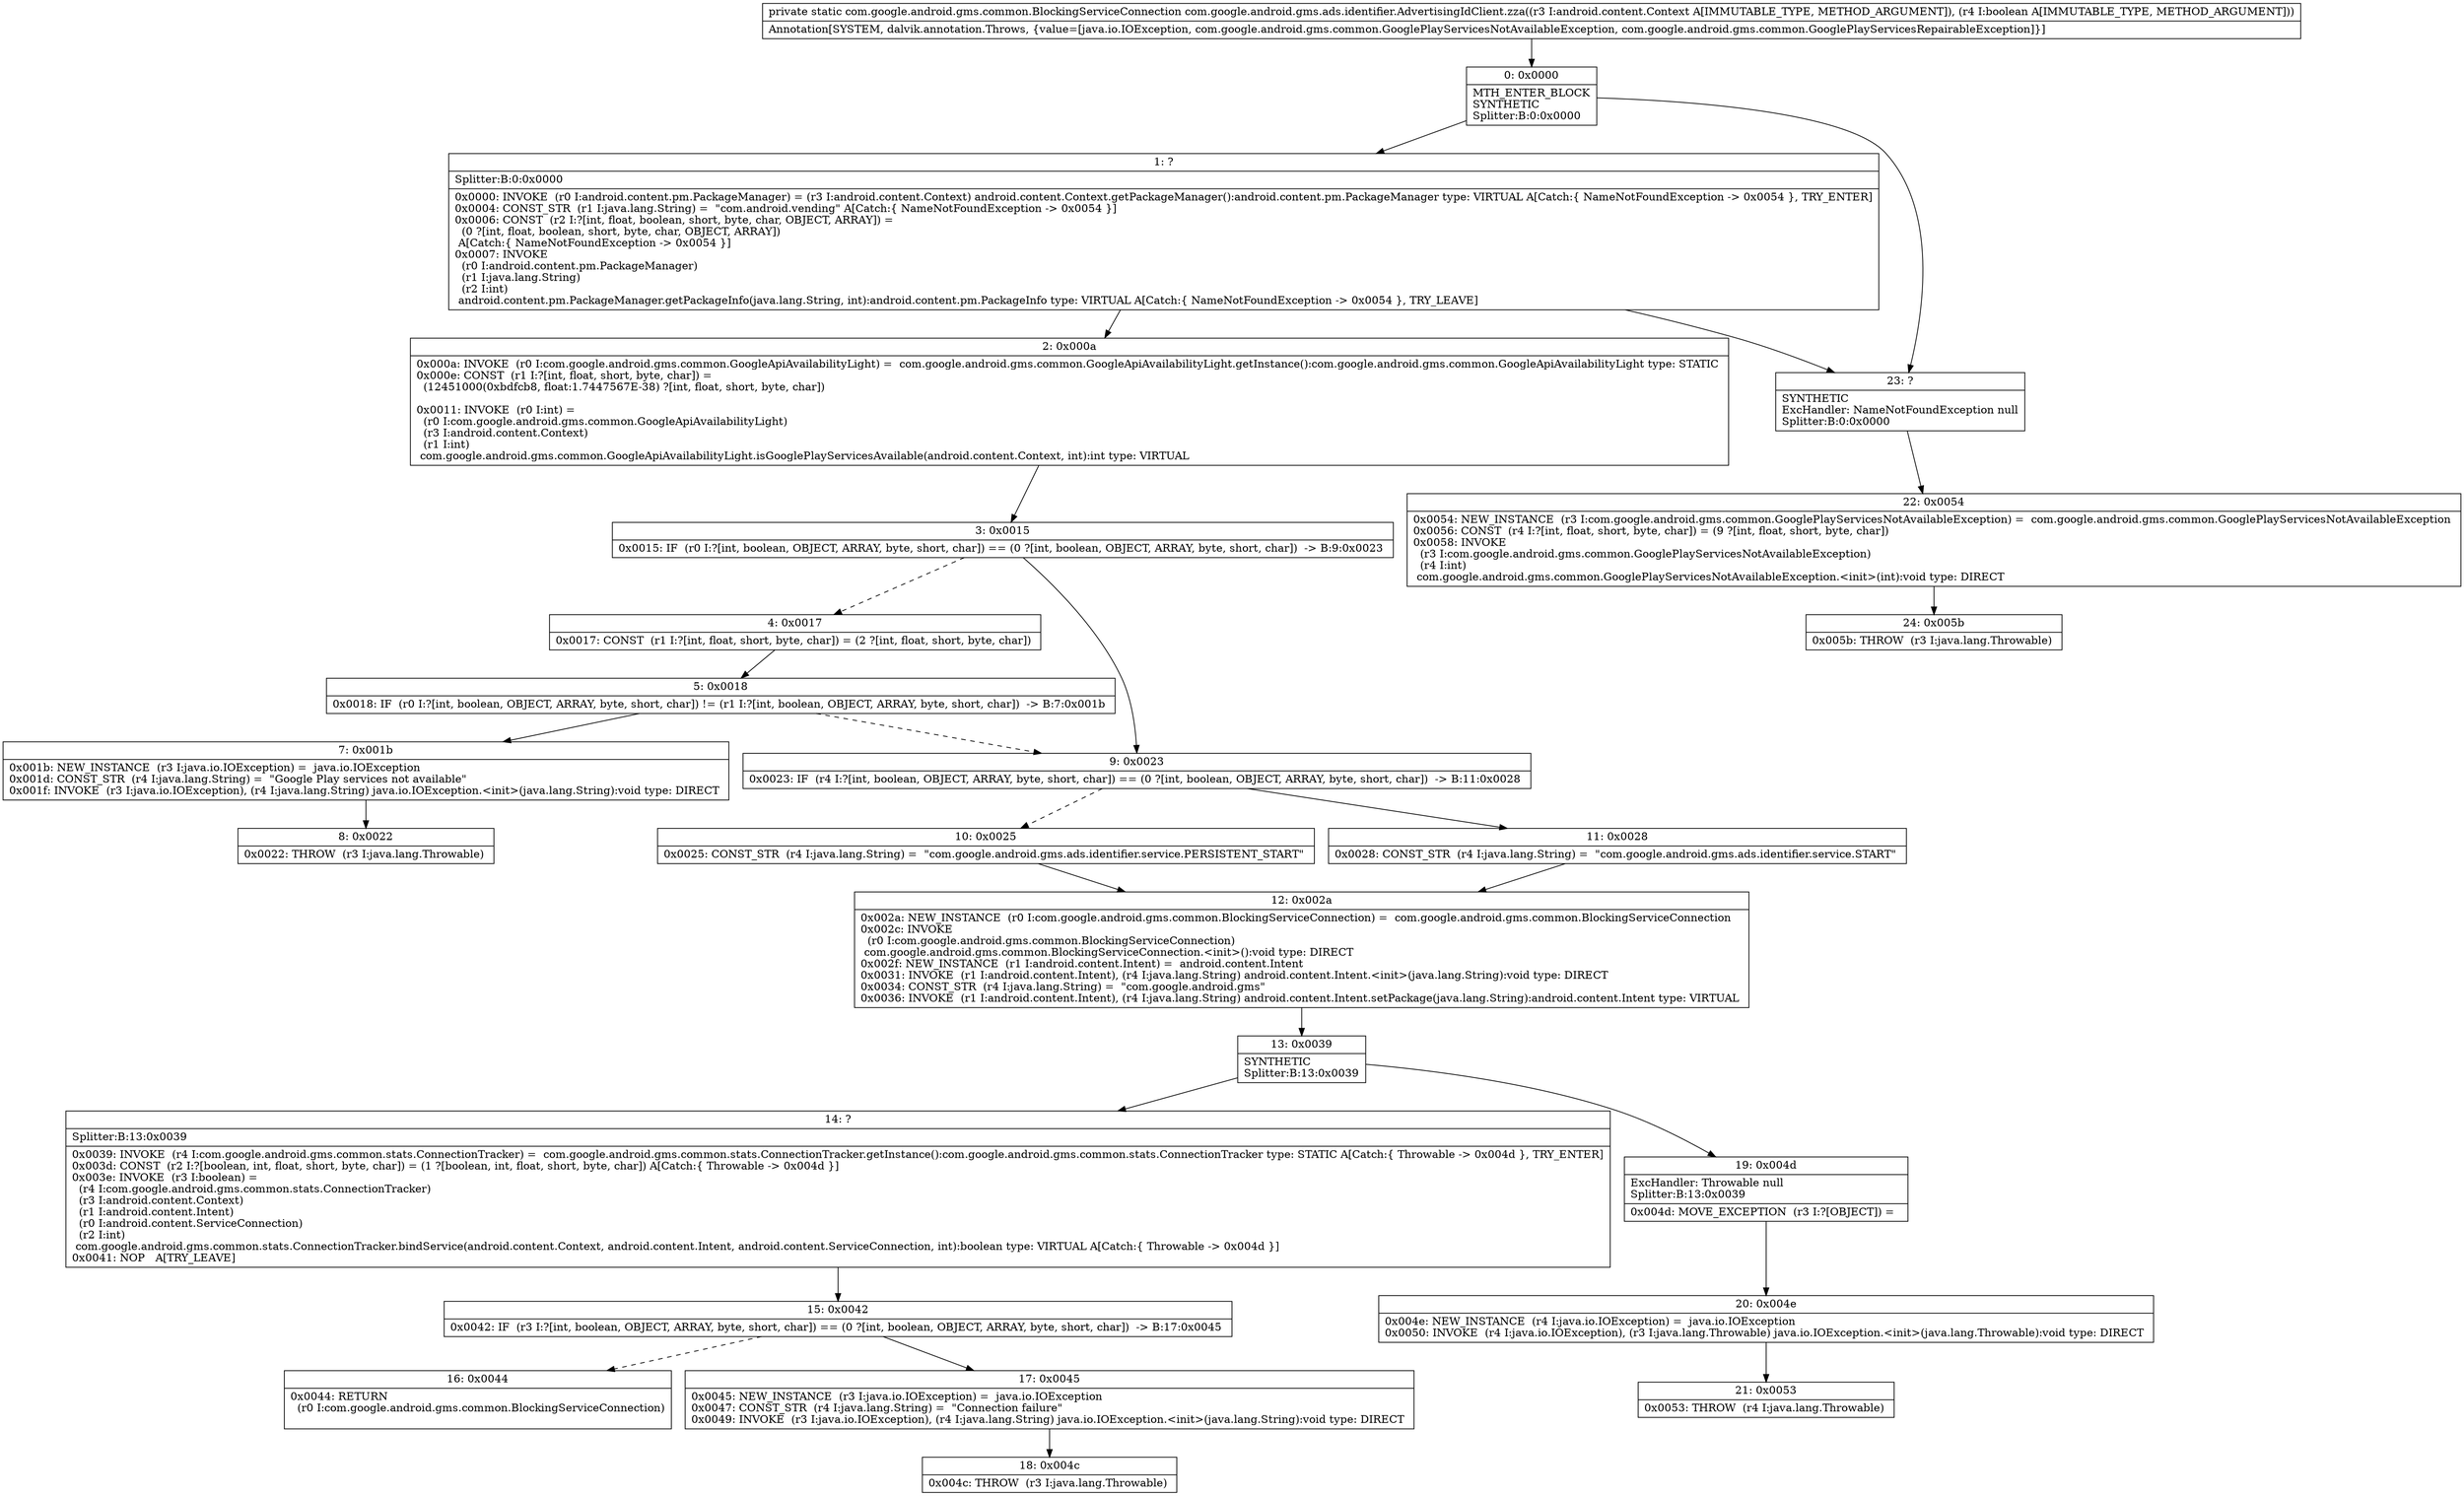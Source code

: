 digraph "CFG forcom.google.android.gms.ads.identifier.AdvertisingIdClient.zza(Landroid\/content\/Context;Z)Lcom\/google\/android\/gms\/common\/BlockingServiceConnection;" {
Node_0 [shape=record,label="{0\:\ 0x0000|MTH_ENTER_BLOCK\lSYNTHETIC\lSplitter:B:0:0x0000\l}"];
Node_1 [shape=record,label="{1\:\ ?|Splitter:B:0:0x0000\l|0x0000: INVOKE  (r0 I:android.content.pm.PackageManager) = (r3 I:android.content.Context) android.content.Context.getPackageManager():android.content.pm.PackageManager type: VIRTUAL A[Catch:\{ NameNotFoundException \-\> 0x0054 \}, TRY_ENTER]\l0x0004: CONST_STR  (r1 I:java.lang.String) =  \"com.android.vending\" A[Catch:\{ NameNotFoundException \-\> 0x0054 \}]\l0x0006: CONST  (r2 I:?[int, float, boolean, short, byte, char, OBJECT, ARRAY]) = \l  (0 ?[int, float, boolean, short, byte, char, OBJECT, ARRAY])\l A[Catch:\{ NameNotFoundException \-\> 0x0054 \}]\l0x0007: INVOKE  \l  (r0 I:android.content.pm.PackageManager)\l  (r1 I:java.lang.String)\l  (r2 I:int)\l android.content.pm.PackageManager.getPackageInfo(java.lang.String, int):android.content.pm.PackageInfo type: VIRTUAL A[Catch:\{ NameNotFoundException \-\> 0x0054 \}, TRY_LEAVE]\l}"];
Node_2 [shape=record,label="{2\:\ 0x000a|0x000a: INVOKE  (r0 I:com.google.android.gms.common.GoogleApiAvailabilityLight) =  com.google.android.gms.common.GoogleApiAvailabilityLight.getInstance():com.google.android.gms.common.GoogleApiAvailabilityLight type: STATIC \l0x000e: CONST  (r1 I:?[int, float, short, byte, char]) = \l  (12451000(0xbdfcb8, float:1.7447567E\-38) ?[int, float, short, byte, char])\l \l0x0011: INVOKE  (r0 I:int) = \l  (r0 I:com.google.android.gms.common.GoogleApiAvailabilityLight)\l  (r3 I:android.content.Context)\l  (r1 I:int)\l com.google.android.gms.common.GoogleApiAvailabilityLight.isGooglePlayServicesAvailable(android.content.Context, int):int type: VIRTUAL \l}"];
Node_3 [shape=record,label="{3\:\ 0x0015|0x0015: IF  (r0 I:?[int, boolean, OBJECT, ARRAY, byte, short, char]) == (0 ?[int, boolean, OBJECT, ARRAY, byte, short, char])  \-\> B:9:0x0023 \l}"];
Node_4 [shape=record,label="{4\:\ 0x0017|0x0017: CONST  (r1 I:?[int, float, short, byte, char]) = (2 ?[int, float, short, byte, char]) \l}"];
Node_5 [shape=record,label="{5\:\ 0x0018|0x0018: IF  (r0 I:?[int, boolean, OBJECT, ARRAY, byte, short, char]) != (r1 I:?[int, boolean, OBJECT, ARRAY, byte, short, char])  \-\> B:7:0x001b \l}"];
Node_7 [shape=record,label="{7\:\ 0x001b|0x001b: NEW_INSTANCE  (r3 I:java.io.IOException) =  java.io.IOException \l0x001d: CONST_STR  (r4 I:java.lang.String) =  \"Google Play services not available\" \l0x001f: INVOKE  (r3 I:java.io.IOException), (r4 I:java.lang.String) java.io.IOException.\<init\>(java.lang.String):void type: DIRECT \l}"];
Node_8 [shape=record,label="{8\:\ 0x0022|0x0022: THROW  (r3 I:java.lang.Throwable) \l}"];
Node_9 [shape=record,label="{9\:\ 0x0023|0x0023: IF  (r4 I:?[int, boolean, OBJECT, ARRAY, byte, short, char]) == (0 ?[int, boolean, OBJECT, ARRAY, byte, short, char])  \-\> B:11:0x0028 \l}"];
Node_10 [shape=record,label="{10\:\ 0x0025|0x0025: CONST_STR  (r4 I:java.lang.String) =  \"com.google.android.gms.ads.identifier.service.PERSISTENT_START\" \l}"];
Node_11 [shape=record,label="{11\:\ 0x0028|0x0028: CONST_STR  (r4 I:java.lang.String) =  \"com.google.android.gms.ads.identifier.service.START\" \l}"];
Node_12 [shape=record,label="{12\:\ 0x002a|0x002a: NEW_INSTANCE  (r0 I:com.google.android.gms.common.BlockingServiceConnection) =  com.google.android.gms.common.BlockingServiceConnection \l0x002c: INVOKE  \l  (r0 I:com.google.android.gms.common.BlockingServiceConnection)\l com.google.android.gms.common.BlockingServiceConnection.\<init\>():void type: DIRECT \l0x002f: NEW_INSTANCE  (r1 I:android.content.Intent) =  android.content.Intent \l0x0031: INVOKE  (r1 I:android.content.Intent), (r4 I:java.lang.String) android.content.Intent.\<init\>(java.lang.String):void type: DIRECT \l0x0034: CONST_STR  (r4 I:java.lang.String) =  \"com.google.android.gms\" \l0x0036: INVOKE  (r1 I:android.content.Intent), (r4 I:java.lang.String) android.content.Intent.setPackage(java.lang.String):android.content.Intent type: VIRTUAL \l}"];
Node_13 [shape=record,label="{13\:\ 0x0039|SYNTHETIC\lSplitter:B:13:0x0039\l}"];
Node_14 [shape=record,label="{14\:\ ?|Splitter:B:13:0x0039\l|0x0039: INVOKE  (r4 I:com.google.android.gms.common.stats.ConnectionTracker) =  com.google.android.gms.common.stats.ConnectionTracker.getInstance():com.google.android.gms.common.stats.ConnectionTracker type: STATIC A[Catch:\{ Throwable \-\> 0x004d \}, TRY_ENTER]\l0x003d: CONST  (r2 I:?[boolean, int, float, short, byte, char]) = (1 ?[boolean, int, float, short, byte, char]) A[Catch:\{ Throwable \-\> 0x004d \}]\l0x003e: INVOKE  (r3 I:boolean) = \l  (r4 I:com.google.android.gms.common.stats.ConnectionTracker)\l  (r3 I:android.content.Context)\l  (r1 I:android.content.Intent)\l  (r0 I:android.content.ServiceConnection)\l  (r2 I:int)\l com.google.android.gms.common.stats.ConnectionTracker.bindService(android.content.Context, android.content.Intent, android.content.ServiceConnection, int):boolean type: VIRTUAL A[Catch:\{ Throwable \-\> 0x004d \}]\l0x0041: NOP   A[TRY_LEAVE]\l}"];
Node_15 [shape=record,label="{15\:\ 0x0042|0x0042: IF  (r3 I:?[int, boolean, OBJECT, ARRAY, byte, short, char]) == (0 ?[int, boolean, OBJECT, ARRAY, byte, short, char])  \-\> B:17:0x0045 \l}"];
Node_16 [shape=record,label="{16\:\ 0x0044|0x0044: RETURN  \l  (r0 I:com.google.android.gms.common.BlockingServiceConnection)\l \l}"];
Node_17 [shape=record,label="{17\:\ 0x0045|0x0045: NEW_INSTANCE  (r3 I:java.io.IOException) =  java.io.IOException \l0x0047: CONST_STR  (r4 I:java.lang.String) =  \"Connection failure\" \l0x0049: INVOKE  (r3 I:java.io.IOException), (r4 I:java.lang.String) java.io.IOException.\<init\>(java.lang.String):void type: DIRECT \l}"];
Node_18 [shape=record,label="{18\:\ 0x004c|0x004c: THROW  (r3 I:java.lang.Throwable) \l}"];
Node_19 [shape=record,label="{19\:\ 0x004d|ExcHandler: Throwable null\lSplitter:B:13:0x0039\l|0x004d: MOVE_EXCEPTION  (r3 I:?[OBJECT]) =  \l}"];
Node_20 [shape=record,label="{20\:\ 0x004e|0x004e: NEW_INSTANCE  (r4 I:java.io.IOException) =  java.io.IOException \l0x0050: INVOKE  (r4 I:java.io.IOException), (r3 I:java.lang.Throwable) java.io.IOException.\<init\>(java.lang.Throwable):void type: DIRECT \l}"];
Node_21 [shape=record,label="{21\:\ 0x0053|0x0053: THROW  (r4 I:java.lang.Throwable) \l}"];
Node_22 [shape=record,label="{22\:\ 0x0054|0x0054: NEW_INSTANCE  (r3 I:com.google.android.gms.common.GooglePlayServicesNotAvailableException) =  com.google.android.gms.common.GooglePlayServicesNotAvailableException \l0x0056: CONST  (r4 I:?[int, float, short, byte, char]) = (9 ?[int, float, short, byte, char]) \l0x0058: INVOKE  \l  (r3 I:com.google.android.gms.common.GooglePlayServicesNotAvailableException)\l  (r4 I:int)\l com.google.android.gms.common.GooglePlayServicesNotAvailableException.\<init\>(int):void type: DIRECT \l}"];
Node_23 [shape=record,label="{23\:\ ?|SYNTHETIC\lExcHandler: NameNotFoundException null\lSplitter:B:0:0x0000\l}"];
Node_24 [shape=record,label="{24\:\ 0x005b|0x005b: THROW  (r3 I:java.lang.Throwable) \l}"];
MethodNode[shape=record,label="{private static com.google.android.gms.common.BlockingServiceConnection com.google.android.gms.ads.identifier.AdvertisingIdClient.zza((r3 I:android.content.Context A[IMMUTABLE_TYPE, METHOD_ARGUMENT]), (r4 I:boolean A[IMMUTABLE_TYPE, METHOD_ARGUMENT]))  | Annotation[SYSTEM, dalvik.annotation.Throws, \{value=[java.io.IOException, com.google.android.gms.common.GooglePlayServicesNotAvailableException, com.google.android.gms.common.GooglePlayServicesRepairableException]\}]\l}"];
MethodNode -> Node_0;
Node_0 -> Node_1;
Node_0 -> Node_23;
Node_1 -> Node_2;
Node_1 -> Node_23;
Node_2 -> Node_3;
Node_3 -> Node_4[style=dashed];
Node_3 -> Node_9;
Node_4 -> Node_5;
Node_5 -> Node_7;
Node_5 -> Node_9[style=dashed];
Node_7 -> Node_8;
Node_9 -> Node_10[style=dashed];
Node_9 -> Node_11;
Node_10 -> Node_12;
Node_11 -> Node_12;
Node_12 -> Node_13;
Node_13 -> Node_14;
Node_13 -> Node_19;
Node_14 -> Node_15;
Node_15 -> Node_16[style=dashed];
Node_15 -> Node_17;
Node_17 -> Node_18;
Node_19 -> Node_20;
Node_20 -> Node_21;
Node_22 -> Node_24;
Node_23 -> Node_22;
}


